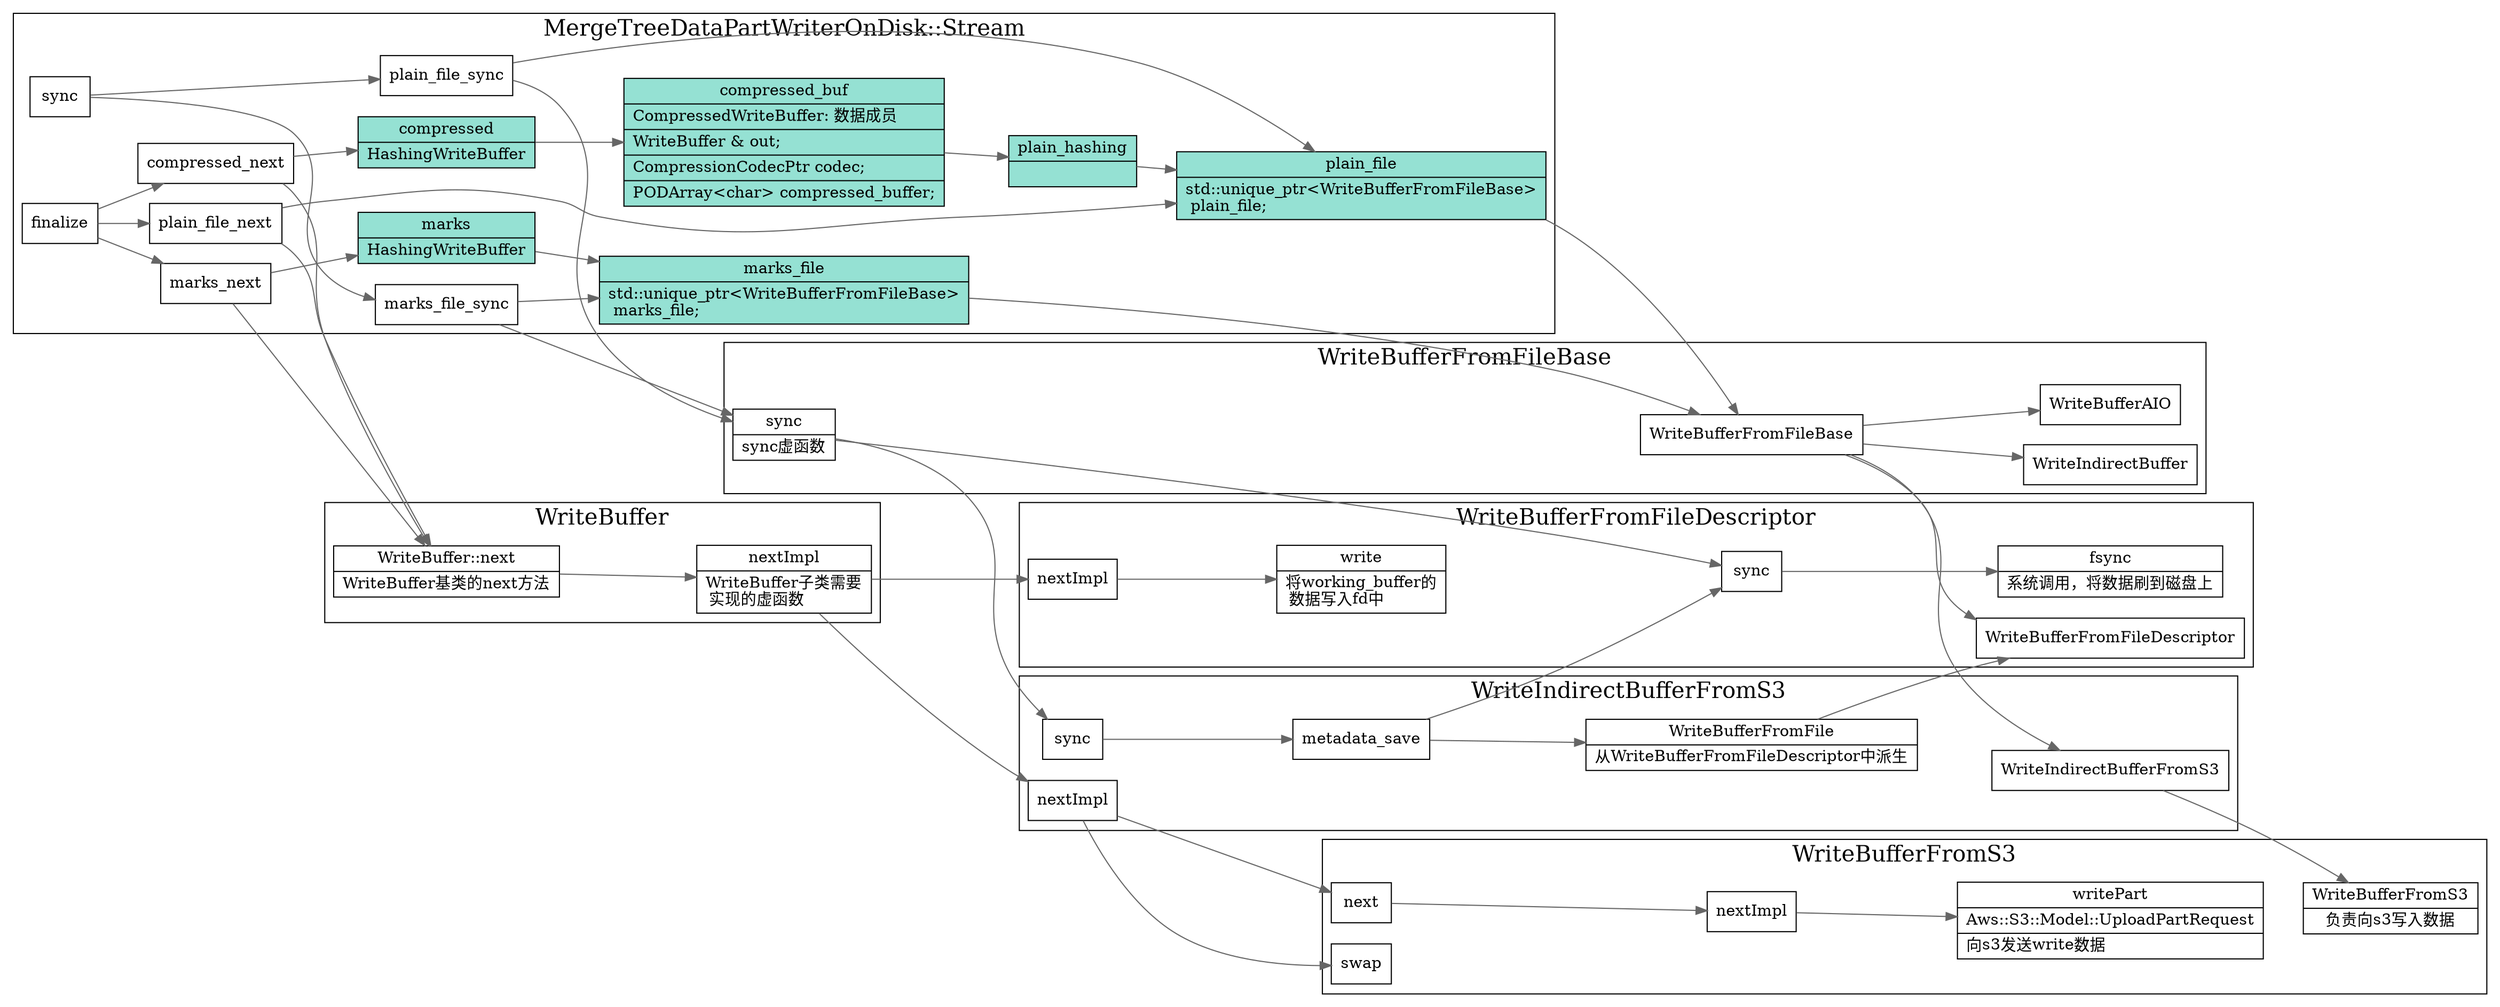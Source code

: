 digraph stream {
  node[shape=box];
  edge[color=gray40];
  newrank=true;
  rankdir=LR;
  subgraph cluster_WriteBufferFromFileDescriptor {
    graph[label="WriteBufferFromFileDescriptor";fontsize=20;];
    fd_sync[
      shape="record";
      label="{{
        sync
      }}";
    ];
    fsync[
      shape="record";
      label="{{
        fsync|
        系统调用，将数据刷到磁盘上
      }}";
    ];
    fd_nextImpl[
      shape="record";
      label="{{
        nextImpl
      }}";
    ];
    fd_write[
      shape="record";
      label="{{
        write|
        将working_buffer的\l 
        数据写入fd中\l
      }}";
    ];
    fd_sync -> fsync;
    fd_nextImpl -> fd_write;
    WriteBufferFromFileDescriptor;
  }

  subgraph cluster_WriteBufferFromS3 {
    graph[label="WriteBufferFromS3";fontsize=20;];
    WriteBufferFromS3_next -> WriteBufferFromS3_nextImpl;
    WriteBufferFromS3_swap[shape="record";label="{{swap}}";];
    WriteBufferFromS3[
      shape="record";
      label="{{
        WriteBufferFromS3|
        负责向s3写入数据
      }}";
    ];
    WriteBufferFromS3_next[
      shape="record";
      label="{{
        next
      }}";
    ];
    WriteBufferFromS3_nextImpl[
      shape="record";
      label="{{
        nextImpl
      }}";
    ];
    WriteBufferFromS3_nextImpl -> {
      writePart;
    }
    writePart[
      shape="record";
      label="{{
        writePart|
        Aws::S3::Model::UploadPartRequest\l|
        向s3发送write数据\l 
      }}";
    ];
  }

  subgraph cluster_WriteIndirectBufferFromS3{
    graph[label="WriteIndirectBufferFromS3";fontsize=20;];
    s3_sync[
      shape="record";
      label="{{
        sync
      }}";
    ];
    s3_nextImpl[
      shape="record";
      label="{{
        nextImpl
      }}";
    ];

    s3_sync -> metadata_save;
    s3_nextImpl -> {
      WriteBufferFromS3_next;
      WriteBufferFromS3_swap;
    }
    WriteIndirectBufferFromS3 -> {
      WriteBufferFromS3;
    };
    metadata_save -> fd_sync;
    metadata_save -> WriteBufferFromFile;
    WriteBufferFromFile -> WriteBufferFromFileDescriptor;
    WriteBufferFromFile[
      shape="record";
      label="{{
        WriteBufferFromFile|
        从WriteBufferFromFileDescriptor中派生
      }}";
    ];
  }

  subgraph cluster_WriteBufferFromFileBase {
    graph[label="WriteBufferFromFileBase";fontsize=20;];
    WriteBufferFromFileBase -> {
      WriteBufferFromFileDescriptor;
      WriteIndirectBufferFromS3;
      WriteIndirectBuffer;
      WriteBufferAIO;
    }
    base_sync[
      shape="record";
      label="{{
        sync|
        sync虚函数
      }}";
    ];
    base_sync ->{
      fd_sync;
      s3_sync;
    }
  }

  subgraph cluster_WriteBuffer {
    graph[label="WriteBuffer";fontsize=20;];
    WriteBuffer_next[
      shape="record";
      label="{{
        WriteBuffer::next|
        WriteBuffer基类的next方法
      }}";
    ];
    nextImpl[
      shape="record";
      label="{{
        nextImpl|
        WriteBuffer子类需要\l 
        实现的虚函数\l
      }}";
    ];
    WriteBuffer_next -> nextImpl;
    nextImpl -> {
      s3_nextImpl;
      fd_nextImpl;
    }
  }
  subgraph cluster_MergeTreeDataPartWriterOnDiskStream {
    graph[label="MergeTreeDataPartWriterOnDisk::Stream";fontsize=20;];
    node[shape="record"; fillcolor="#95e1d3" style=filled;];
    plain_file[
      shape="record";
      label="{{
        plain_file|
        std::unique_ptr\<WriteBufferFromFileBase\>\l 
        plain_file;\l
      }}";
    ];
    marks_file[
      shape="record";
      label="{{
        marks_file|
        std::unique_ptr\<WriteBufferFromFileBase\>\l 
        marks_file;\l
      }}";
    ];
    marks[
      shape="record";
      label="{{
        marks|
        HashingWriteBuffer
      }}";
    ];
    compressed[
      shape="record";
      label="{{
        compressed|
        HashingWriteBuffer
      }}";
    ];
    compressed_buf[
      shape="record";
      label="{{
      compressed_buf|
        CompressedWriteBuffer: 数据成员\l|
          WriteBuffer & out;\l|
          CompressionCodecPtr codec;\l|
          PODArray\<char\> compressed_buffer;\l
      }}";
    ];
    plain_hashing[
      shape="record";
      label="{{
        plain_hashing|
      }}";
    ];
    compressed -> compressed_buf -> plain_hashing -> plain_file;
    marks -> marks_file;
    node[shape=box;style=stroke;];
    {rank=same; sync;finalize}
    sync -> {
      plain_file_sync;
      marks_file_sync;
    }
    plain_file_sync -> plain_file;
    marks_file_sync -> marks_file;

    finalize -> {
      compressed_next;
      marks_next;
      plain_file_next;
    }
    compressed_next -> compressed;
    marks_next -> marks;
    plain_file_next -> plain_file;
    plain_file_sync -> base_sync;
    marks_file_sync -> base_sync;

    plain_file_next -> WriteBuffer_next;
    marks_next -> WriteBuffer_next;
    compressed_next -> WriteBuffer_next;

    {marks_file;plain_file} -> WriteBufferFromFileBase
  }
}
